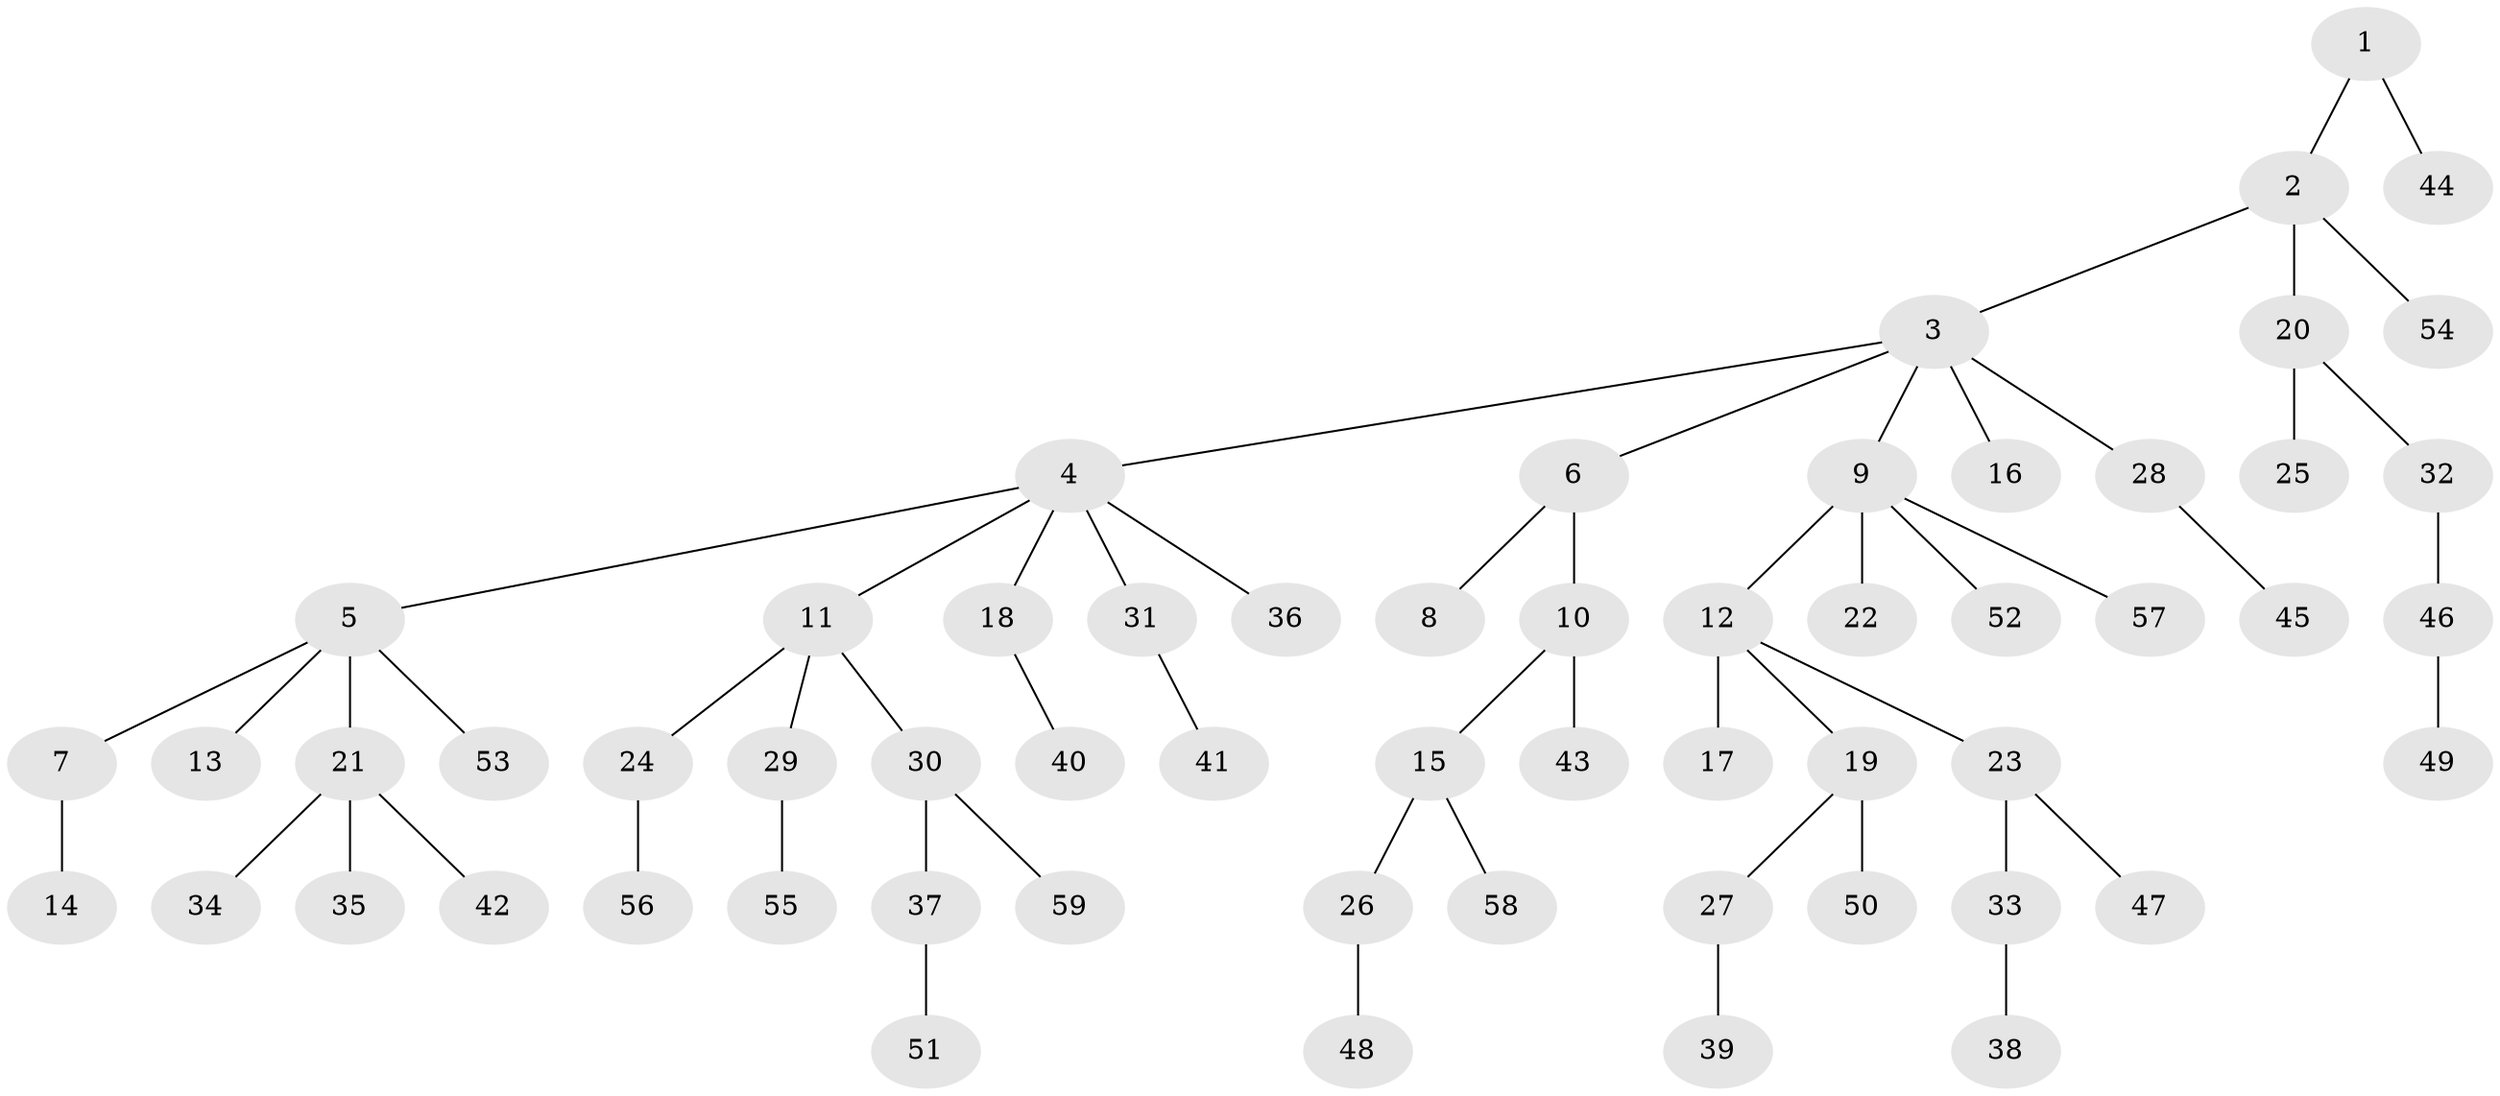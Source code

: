 // Generated by graph-tools (version 1.1) at 2025/11/02/27/25 16:11:27]
// undirected, 59 vertices, 58 edges
graph export_dot {
graph [start="1"]
  node [color=gray90,style=filled];
  1;
  2;
  3;
  4;
  5;
  6;
  7;
  8;
  9;
  10;
  11;
  12;
  13;
  14;
  15;
  16;
  17;
  18;
  19;
  20;
  21;
  22;
  23;
  24;
  25;
  26;
  27;
  28;
  29;
  30;
  31;
  32;
  33;
  34;
  35;
  36;
  37;
  38;
  39;
  40;
  41;
  42;
  43;
  44;
  45;
  46;
  47;
  48;
  49;
  50;
  51;
  52;
  53;
  54;
  55;
  56;
  57;
  58;
  59;
  1 -- 2;
  1 -- 44;
  2 -- 3;
  2 -- 20;
  2 -- 54;
  3 -- 4;
  3 -- 6;
  3 -- 9;
  3 -- 16;
  3 -- 28;
  4 -- 5;
  4 -- 11;
  4 -- 18;
  4 -- 31;
  4 -- 36;
  5 -- 7;
  5 -- 13;
  5 -- 21;
  5 -- 53;
  6 -- 8;
  6 -- 10;
  7 -- 14;
  9 -- 12;
  9 -- 22;
  9 -- 52;
  9 -- 57;
  10 -- 15;
  10 -- 43;
  11 -- 24;
  11 -- 29;
  11 -- 30;
  12 -- 17;
  12 -- 19;
  12 -- 23;
  15 -- 26;
  15 -- 58;
  18 -- 40;
  19 -- 27;
  19 -- 50;
  20 -- 25;
  20 -- 32;
  21 -- 34;
  21 -- 35;
  21 -- 42;
  23 -- 33;
  23 -- 47;
  24 -- 56;
  26 -- 48;
  27 -- 39;
  28 -- 45;
  29 -- 55;
  30 -- 37;
  30 -- 59;
  31 -- 41;
  32 -- 46;
  33 -- 38;
  37 -- 51;
  46 -- 49;
}
